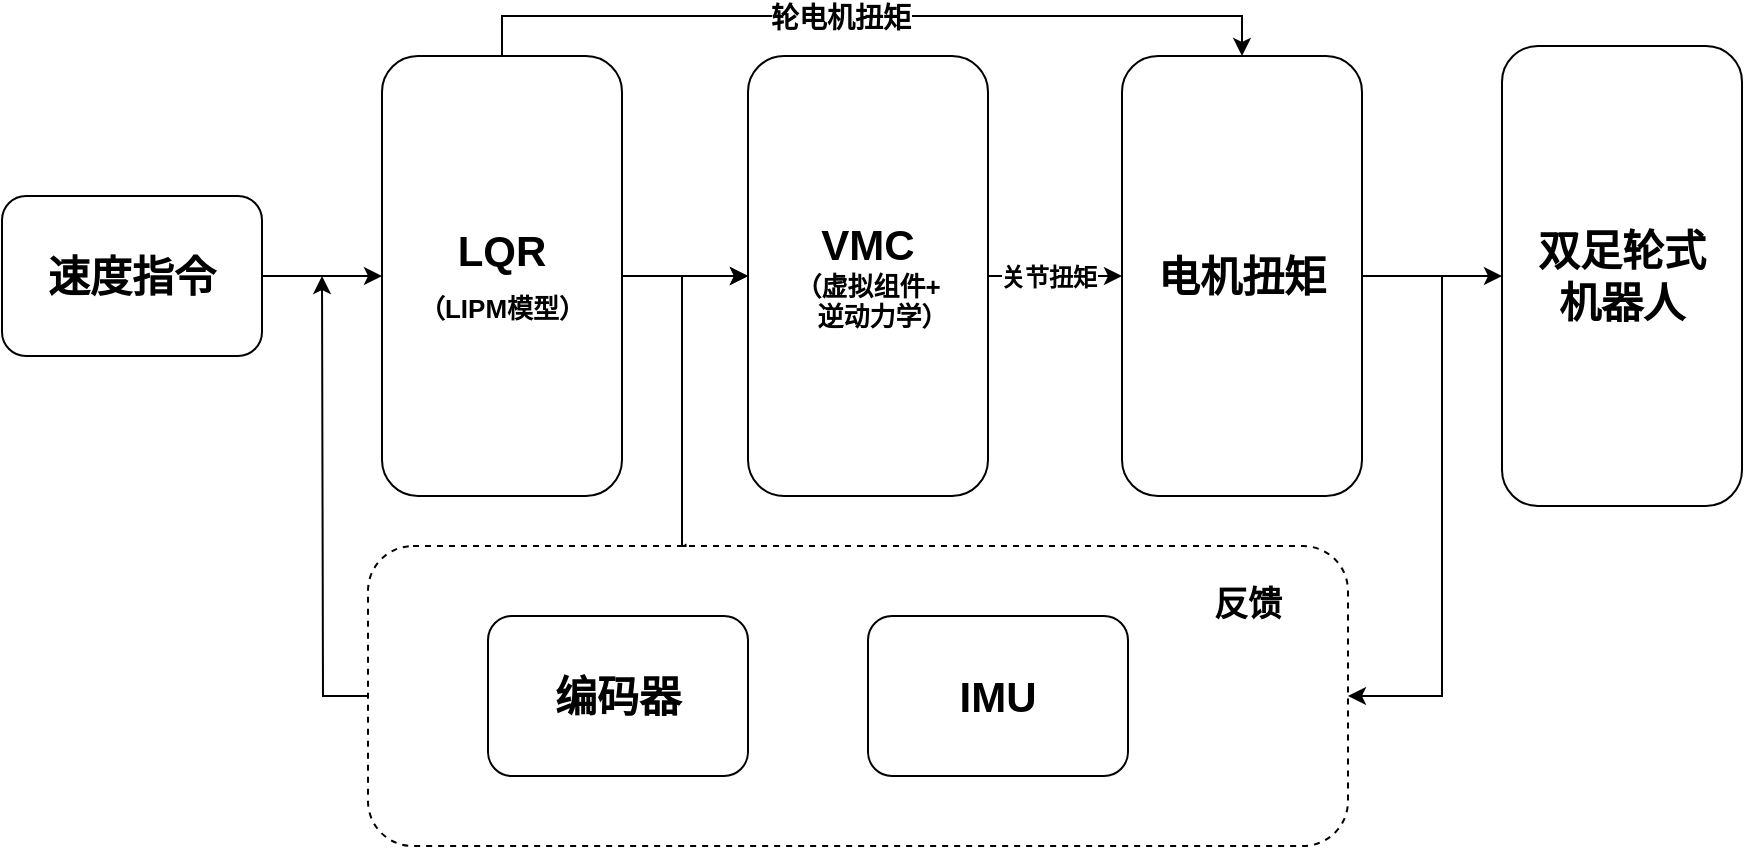 <mxfile version="21.3.2" type="github">
  <diagram name="Page-1" id="_dUUb8UXCMTl2kKZ3o2k">
    <mxGraphModel dx="1362" dy="795" grid="1" gridSize="10" guides="1" tooltips="1" connect="1" arrows="1" fold="1" page="1" pageScale="1" pageWidth="850" pageHeight="1100" math="0" shadow="0">
      <root>
        <mxCell id="0" />
        <mxCell id="1" parent="0" />
        <mxCell id="PtHBo0ATyCbH3tB6qEcA-15" style="edgeStyle=orthogonalEdgeStyle;rounded=0;orthogonalLoop=1;jettySize=auto;html=1;exitX=0;exitY=0.5;exitDx=0;exitDy=0;" edge="1" parent="1" source="PtHBo0ATyCbH3tB6qEcA-3">
          <mxGeometry relative="1" as="geometry">
            <mxPoint x="200" y="430" as="targetPoint" />
          </mxGeometry>
        </mxCell>
        <mxCell id="PtHBo0ATyCbH3tB6qEcA-16" style="edgeStyle=orthogonalEdgeStyle;rounded=0;orthogonalLoop=1;jettySize=auto;html=1;exitX=0.324;exitY=-0.007;exitDx=0;exitDy=0;entryX=0;entryY=0.5;entryDx=0;entryDy=0;exitPerimeter=0;" edge="1" parent="1" source="PtHBo0ATyCbH3tB6qEcA-3" target="5RkyQR9SovFUlX5KzRcC-2">
          <mxGeometry relative="1" as="geometry">
            <Array as="points">
              <mxPoint x="382" y="565" />
              <mxPoint x="380" y="565" />
              <mxPoint x="380" y="430" />
            </Array>
          </mxGeometry>
        </mxCell>
        <mxCell id="PtHBo0ATyCbH3tB6qEcA-3" value="" style="rounded=1;whiteSpace=wrap;html=1;fillColor=none;dashed=1;" vertex="1" parent="1">
          <mxGeometry x="223" y="565" width="490" height="150" as="geometry" />
        </mxCell>
        <mxCell id="PtHBo0ATyCbH3tB6qEcA-8" style="edgeStyle=orthogonalEdgeStyle;rounded=0;orthogonalLoop=1;jettySize=auto;html=1;exitX=0.5;exitY=0;exitDx=0;exitDy=0;entryX=0.5;entryY=0;entryDx=0;entryDy=0;" edge="1" parent="1" source="5RkyQR9SovFUlX5KzRcC-1" target="5RkyQR9SovFUlX5KzRcC-15">
          <mxGeometry relative="1" as="geometry" />
        </mxCell>
        <mxCell id="PtHBo0ATyCbH3tB6qEcA-11" value="&lt;b&gt;&lt;font style=&quot;font-size: 14px;&quot;&gt;轮电机扭矩&lt;/font&gt;&lt;/b&gt;" style="edgeLabel;html=1;align=center;verticalAlign=middle;resizable=0;points=[];" vertex="1" connectable="0" parent="PtHBo0ATyCbH3tB6qEcA-8">
          <mxGeometry x="-0.078" y="-1" relative="1" as="geometry">
            <mxPoint as="offset" />
          </mxGeometry>
        </mxCell>
        <mxCell id="PtHBo0ATyCbH3tB6qEcA-13" style="edgeStyle=orthogonalEdgeStyle;rounded=0;orthogonalLoop=1;jettySize=auto;html=1;exitX=1;exitY=0.5;exitDx=0;exitDy=0;entryX=0;entryY=0.5;entryDx=0;entryDy=0;" edge="1" parent="1" source="5RkyQR9SovFUlX5KzRcC-1" target="5RkyQR9SovFUlX5KzRcC-2">
          <mxGeometry relative="1" as="geometry" />
        </mxCell>
        <mxCell id="5RkyQR9SovFUlX5KzRcC-1" value="&lt;div&gt;LQR&lt;font style=&quot;font-size: 19px;&quot;&gt;&lt;br&gt;&lt;/font&gt;&lt;/div&gt;&lt;div&gt;&lt;font style=&quot;font-size: 13px;&quot;&gt;（LIPM模型）&lt;/font&gt;&lt;/div&gt;" style="rounded=1;whiteSpace=wrap;html=1;fontSize=21;fontStyle=1" parent="1" vertex="1">
          <mxGeometry x="230" y="320" width="120" height="220" as="geometry" />
        </mxCell>
        <mxCell id="PtHBo0ATyCbH3tB6qEcA-9" style="edgeStyle=orthogonalEdgeStyle;rounded=0;orthogonalLoop=1;jettySize=auto;html=1;exitX=1;exitY=0.5;exitDx=0;exitDy=0;entryX=0;entryY=0.5;entryDx=0;entryDy=0;" edge="1" parent="1" source="5RkyQR9SovFUlX5KzRcC-2" target="5RkyQR9SovFUlX5KzRcC-15">
          <mxGeometry relative="1" as="geometry" />
        </mxCell>
        <mxCell id="PtHBo0ATyCbH3tB6qEcA-12" value="&lt;font style=&quot;font-size: 12px;&quot;&gt;&lt;b&gt;关节扭矩&lt;/b&gt;&lt;/font&gt;" style="edgeLabel;html=1;align=center;verticalAlign=middle;resizable=0;points=[];" vertex="1" connectable="0" parent="PtHBo0ATyCbH3tB6qEcA-9">
          <mxGeometry x="-0.267" y="-1" relative="1" as="geometry">
            <mxPoint x="5" as="offset" />
          </mxGeometry>
        </mxCell>
        <mxCell id="5RkyQR9SovFUlX5KzRcC-2" value="&lt;div&gt;VMC&lt;/div&gt;&lt;div style=&quot;font-size: 13px;&quot;&gt;&lt;font style=&quot;font-size: 13px;&quot;&gt;（虚拟组件+&lt;/font&gt;&lt;/div&gt;&lt;div style=&quot;font-size: 13px;&quot;&gt;&lt;font style=&quot;font-size: 13px;&quot;&gt;&amp;nbsp;&amp;nbsp;&amp;nbsp; 逆动力学）&lt;/font&gt;&lt;br&gt;&lt;/div&gt;" style="rounded=1;whiteSpace=wrap;html=1;fontSize=21;fontStyle=1" parent="1" vertex="1">
          <mxGeometry x="413" y="320" width="120" height="220" as="geometry" />
        </mxCell>
        <mxCell id="5RkyQR9SovFUlX5KzRcC-9" value="IMU" style="rounded=1;whiteSpace=wrap;html=1;fontSize=21;fontStyle=1" parent="1" vertex="1">
          <mxGeometry x="473" y="600" width="130" height="80" as="geometry" />
        </mxCell>
        <mxCell id="5RkyQR9SovFUlX5KzRcC-11" value="编码器" style="rounded=1;whiteSpace=wrap;html=1;fontSize=21;fontStyle=1" parent="1" vertex="1">
          <mxGeometry x="283" y="600" width="130" height="80" as="geometry" />
        </mxCell>
        <mxCell id="PtHBo0ATyCbH3tB6qEcA-5" style="edgeStyle=orthogonalEdgeStyle;rounded=0;orthogonalLoop=1;jettySize=auto;html=1;exitX=1;exitY=0.5;exitDx=0;exitDy=0;entryX=0;entryY=0.5;entryDx=0;entryDy=0;" edge="1" parent="1" source="5RkyQR9SovFUlX5KzRcC-15" target="PtHBo0ATyCbH3tB6qEcA-2">
          <mxGeometry relative="1" as="geometry" />
        </mxCell>
        <mxCell id="PtHBo0ATyCbH3tB6qEcA-7" style="edgeStyle=orthogonalEdgeStyle;rounded=0;orthogonalLoop=1;jettySize=auto;html=1;exitX=1;exitY=0.5;exitDx=0;exitDy=0;entryX=1;entryY=0.5;entryDx=0;entryDy=0;" edge="1" parent="1" source="5RkyQR9SovFUlX5KzRcC-15" target="PtHBo0ATyCbH3tB6qEcA-3">
          <mxGeometry relative="1" as="geometry">
            <Array as="points">
              <mxPoint x="760" y="430" />
              <mxPoint x="760" y="640" />
            </Array>
          </mxGeometry>
        </mxCell>
        <mxCell id="5RkyQR9SovFUlX5KzRcC-15" value="电机扭矩" style="rounded=1;whiteSpace=wrap;html=1;fontSize=21;fontStyle=1" parent="1" vertex="1">
          <mxGeometry x="600" y="320" width="120" height="220" as="geometry" />
        </mxCell>
        <mxCell id="PtHBo0ATyCbH3tB6qEcA-14" style="edgeStyle=orthogonalEdgeStyle;rounded=0;orthogonalLoop=1;jettySize=auto;html=1;exitX=1;exitY=0.5;exitDx=0;exitDy=0;" edge="1" parent="1" source="PtHBo0ATyCbH3tB6qEcA-1" target="5RkyQR9SovFUlX5KzRcC-1">
          <mxGeometry relative="1" as="geometry" />
        </mxCell>
        <mxCell id="PtHBo0ATyCbH3tB6qEcA-1" value="速度指令" style="rounded=1;whiteSpace=wrap;html=1;fontSize=21;fontStyle=1" vertex="1" parent="1">
          <mxGeometry x="40" y="390" width="130" height="80" as="geometry" />
        </mxCell>
        <mxCell id="PtHBo0ATyCbH3tB6qEcA-2" value="&lt;div&gt;双足轮式&lt;/div&gt;&lt;div&gt;机器人&lt;/div&gt;" style="rounded=1;whiteSpace=wrap;html=1;fontSize=21;fontStyle=1" vertex="1" parent="1">
          <mxGeometry x="790" y="315" width="120" height="230" as="geometry" />
        </mxCell>
        <mxCell id="PtHBo0ATyCbH3tB6qEcA-4" value="反馈" style="text;html=1;strokeColor=none;fillColor=none;align=center;verticalAlign=middle;whiteSpace=wrap;rounded=0;fontSize=17;fontStyle=1" vertex="1" parent="1">
          <mxGeometry x="633" y="580" width="60" height="30" as="geometry" />
        </mxCell>
      </root>
    </mxGraphModel>
  </diagram>
</mxfile>
